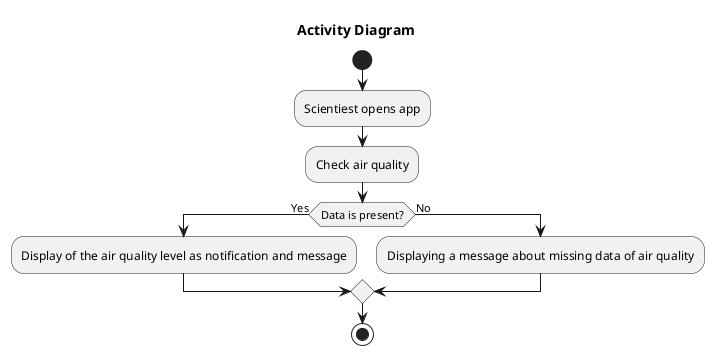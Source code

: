 @startuml
title Activity Diagram

start
:Scientiest opens app;
:Check air quality;
  if (Data is present?) then (Yes)
    :Display of the air quality level as notification and message;
  else (No)
    :Displaying a message about missing data of air quality;
  endif
stop
@enduml